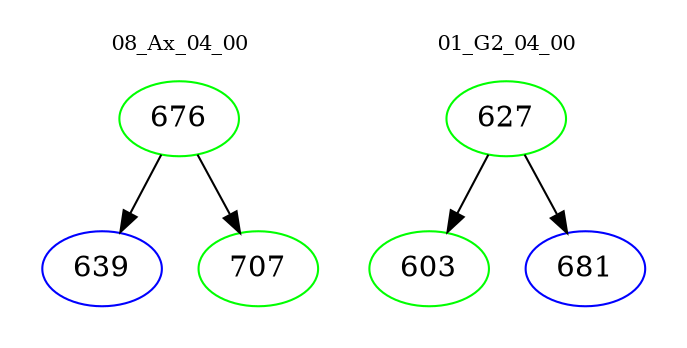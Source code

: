 digraph{
subgraph cluster_0 {
color = white
label = "08_Ax_04_00";
fontsize=10;
T0_676 [label="676", color="green"]
T0_676 -> T0_639 [color="black"]
T0_639 [label="639", color="blue"]
T0_676 -> T0_707 [color="black"]
T0_707 [label="707", color="green"]
}
subgraph cluster_1 {
color = white
label = "01_G2_04_00";
fontsize=10;
T1_627 [label="627", color="green"]
T1_627 -> T1_603 [color="black"]
T1_603 [label="603", color="green"]
T1_627 -> T1_681 [color="black"]
T1_681 [label="681", color="blue"]
}
}

